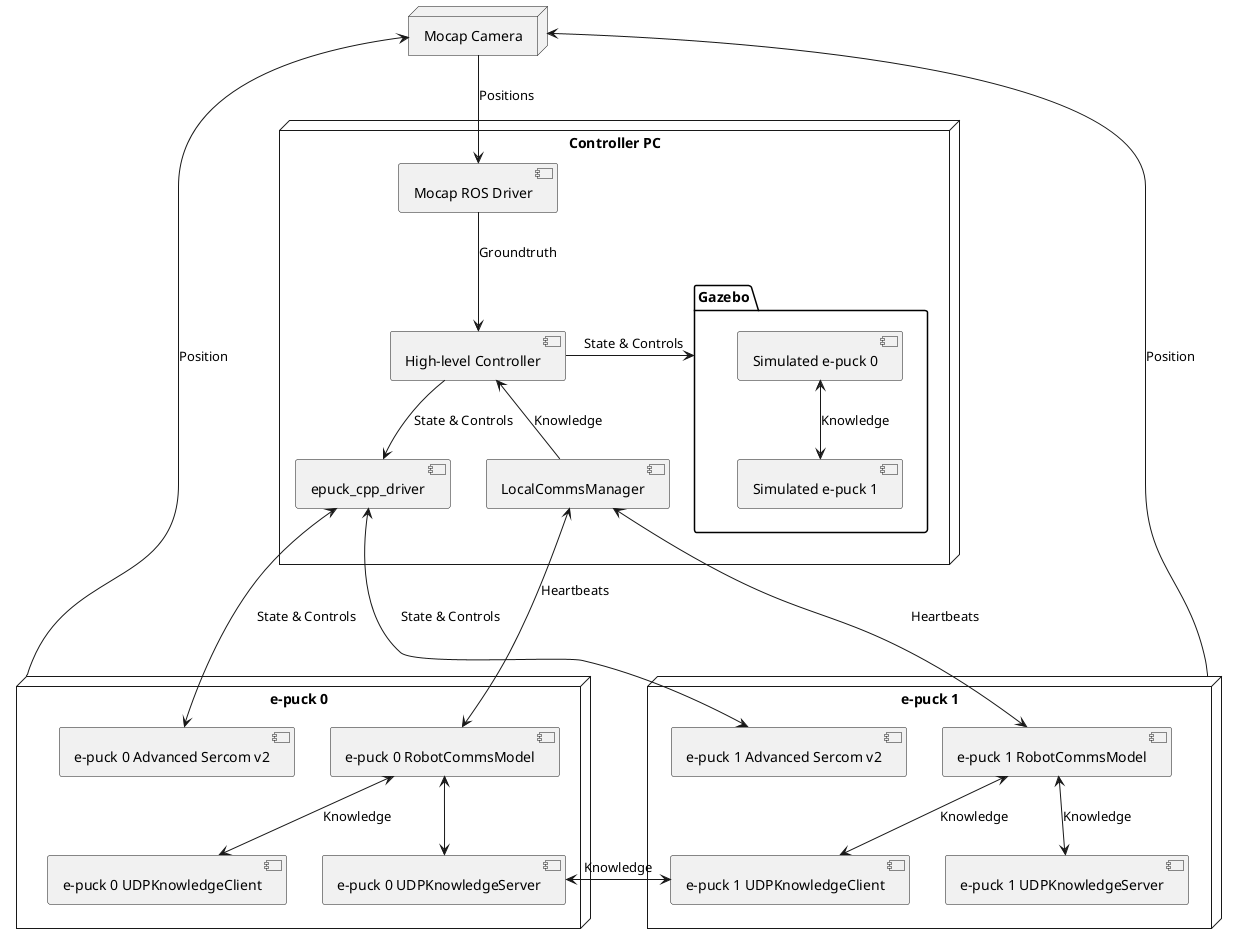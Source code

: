 @startuml

node "Mocap Camera"

node "Controller PC" {
  package "Gazebo" {
    component "Simulated e-puck 0"
    component "Simulated e-puck 1"
  }

  component "LocalCommsManager"

  component "High-level Controller"

  component "epuck_cpp_driver"

  component "Mocap ROS Driver"
}

node "e-puck 0" {
  component "e-puck 0 RobotCommsModel"
  component "e-puck 0 UDPKnowledgeServer"
  component "e-puck 0 UDPKnowledgeClient"
  component "e-puck 0 Advanced Sercom v2"
}

node "e-puck 1" {
  component "e-puck 1 RobotCommsModel"
  component "e-puck 1 UDPKnowledgeServer"
  component "e-puck 1 UDPKnowledgeClient"
  component "e-puck 1 Advanced Sercom v2"
}

"epuck_cpp_driver" <--> "e-puck 0 Advanced Sercom v2": State & Controls
"epuck_cpp_driver" <--> "e-puck 1 Advanced Sercom v2": State & Controls

"LocalCommsManager" <--> "e-puck 0 RobotCommsModel": Heartbeats\n\n\n
"LocalCommsManager" <-left-> "e-puck 1 RobotCommsModel": Heartbeats

"e-puck 0 Advanced Sercom v2" -[hidden]-> "e-puck 0 UDPKnowledgeClient"
"e-puck 1 Advanced Sercom v2" -[hidden]-> "e-puck 1 UDPKnowledgeClient"
"e-puck 0 RobotCommsModel" <--> "e-puck 0 UDPKnowledgeServer"
"e-puck 0 RobotCommsModel" <--> "e-puck 0 UDPKnowledgeClient": Knowledge
"e-puck 1 RobotCommsModel" <--> "e-puck 1 UDPKnowledgeClient": Knowledge
"e-puck 1 RobotCommsModel" <--> "e-puck 1 UDPKnowledgeServer": Knowledge

"e-puck 0 UDPKnowledgeServer" <-> "e-puck 1 UDPKnowledgeClient": Knowledge

"Mocap Camera" <-- "e-puck 0": Position
"Mocap Camera" <-- "e-puck 1": Position
"Mocap Camera" --> "Mocap ROS Driver": Positions
"Mocap ROS Driver" --> "High-level Controller": Groundtruth

"High-level Controller" --> "epuck_cpp_driver": State & Controls

"High-level Controller" <-- "LocalCommsManager": Knowledge

"Simulated e-puck 0" <--> "Simulated e-puck 1": Knowledge

"High-level Controller" -> "Gazebo": State & Controls

@enduml

